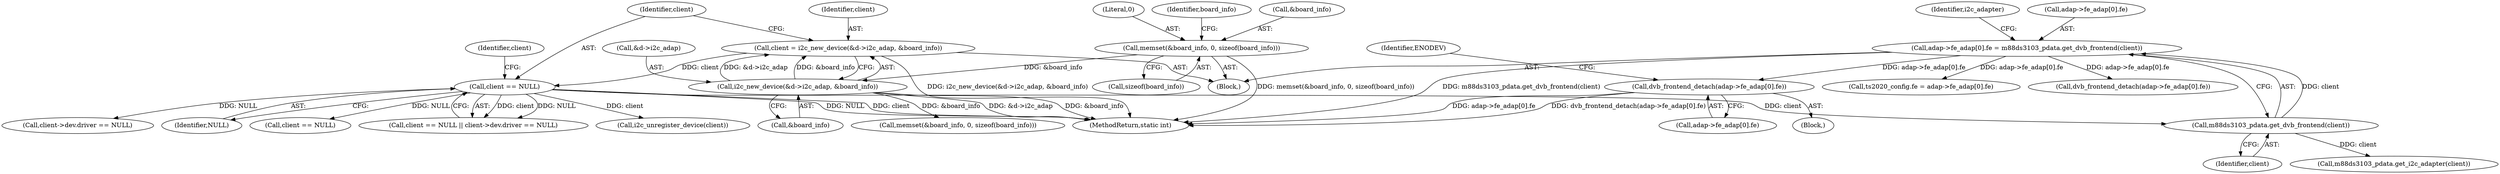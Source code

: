 digraph "0_linux_606142af57dad981b78707234cfbd15f9f7b7125_4@array" {
"1000530" [label="(Call,dvb_frontend_detach(adap->fe_adap[0].fe))"];
"1000432" [label="(Call,adap->fe_adap[0].fe = m88ds3103_pdata.get_dvb_frontend(client))"];
"1000440" [label="(Call,m88ds3103_pdata.get_dvb_frontend(client))"];
"1000403" [label="(Call,client == NULL)"];
"1000392" [label="(Call,client = i2c_new_device(&d->i2c_adap, &board_info))"];
"1000394" [label="(Call,i2c_new_device(&d->i2c_adap, &board_info))"];
"1000367" [label="(Call,memset(&board_info, 0, sizeof(board_info)))"];
"1000371" [label="(Call,sizeof(board_info))"];
"1000399" [label="(Call,&board_info)"];
"1000368" [label="(Call,&board_info)"];
"1000443" [label="(Identifier,i2c_adapter)"];
"1000440" [label="(Call,m88ds3103_pdata.get_dvb_frontend(client))"];
"1000451" [label="(Call,ts2020_config.fe = adap->fe_adap[0].fe)"];
"1000441" [label="(Identifier,client)"];
"1000402" [label="(Call,client == NULL || client->dev.driver == NULL)"];
"1000506" [label="(Call,dvb_frontend_detach(adap->fe_adap[0].fe))"];
"1000527" [label="(Block,)"];
"1000394" [label="(Call,i2c_new_device(&d->i2c_adap, &board_info))"];
"1000367" [label="(Call,memset(&board_info, 0, sizeof(board_info)))"];
"1000395" [label="(Call,&d->i2c_adap)"];
"1000409" [label="(Identifier,client)"];
"1000432" [label="(Call,adap->fe_adap[0].fe = m88ds3103_pdata.get_dvb_frontend(client))"];
"1000433" [label="(Call,adap->fe_adap[0].fe)"];
"1000427" [label="(Call,i2c_unregister_device(client))"];
"1000406" [label="(Call,client->dev.driver == NULL)"];
"1000444" [label="(Call,m88ds3103_pdata.get_i2c_adapter(client))"];
"1000405" [label="(Identifier,NULL)"];
"1000404" [label="(Identifier,client)"];
"1000462" [label="(Call,memset(&board_info, 0, sizeof(board_info)))"];
"1000530" [label="(Call,dvb_frontend_detach(adap->fe_adap[0].fe))"];
"1000392" [label="(Call,client = i2c_new_device(&d->i2c_adap, &board_info))"];
"1000606" [label="(MethodReturn,static int)"];
"1000540" [label="(Identifier,ENODEV)"];
"1000370" [label="(Literal,0)"];
"1000495" [label="(Call,client == NULL)"];
"1000106" [label="(Block,)"];
"1000393" [label="(Identifier,client)"];
"1000375" [label="(Identifier,board_info)"];
"1000403" [label="(Call,client == NULL)"];
"1000531" [label="(Call,adap->fe_adap[0].fe)"];
"1000530" -> "1000527"  [label="AST: "];
"1000530" -> "1000531"  [label="CFG: "];
"1000531" -> "1000530"  [label="AST: "];
"1000540" -> "1000530"  [label="CFG: "];
"1000530" -> "1000606"  [label="DDG: adap->fe_adap[0].fe"];
"1000530" -> "1000606"  [label="DDG: dvb_frontend_detach(adap->fe_adap[0].fe)"];
"1000432" -> "1000530"  [label="DDG: adap->fe_adap[0].fe"];
"1000432" -> "1000106"  [label="AST: "];
"1000432" -> "1000440"  [label="CFG: "];
"1000433" -> "1000432"  [label="AST: "];
"1000440" -> "1000432"  [label="AST: "];
"1000443" -> "1000432"  [label="CFG: "];
"1000432" -> "1000606"  [label="DDG: m88ds3103_pdata.get_dvb_frontend(client)"];
"1000440" -> "1000432"  [label="DDG: client"];
"1000432" -> "1000451"  [label="DDG: adap->fe_adap[0].fe"];
"1000432" -> "1000506"  [label="DDG: adap->fe_adap[0].fe"];
"1000440" -> "1000441"  [label="CFG: "];
"1000441" -> "1000440"  [label="AST: "];
"1000403" -> "1000440"  [label="DDG: client"];
"1000440" -> "1000444"  [label="DDG: client"];
"1000403" -> "1000402"  [label="AST: "];
"1000403" -> "1000405"  [label="CFG: "];
"1000404" -> "1000403"  [label="AST: "];
"1000405" -> "1000403"  [label="AST: "];
"1000409" -> "1000403"  [label="CFG: "];
"1000402" -> "1000403"  [label="CFG: "];
"1000403" -> "1000606"  [label="DDG: NULL"];
"1000403" -> "1000606"  [label="DDG: client"];
"1000403" -> "1000402"  [label="DDG: client"];
"1000403" -> "1000402"  [label="DDG: NULL"];
"1000392" -> "1000403"  [label="DDG: client"];
"1000403" -> "1000406"  [label="DDG: NULL"];
"1000403" -> "1000427"  [label="DDG: client"];
"1000403" -> "1000495"  [label="DDG: NULL"];
"1000392" -> "1000106"  [label="AST: "];
"1000392" -> "1000394"  [label="CFG: "];
"1000393" -> "1000392"  [label="AST: "];
"1000394" -> "1000392"  [label="AST: "];
"1000404" -> "1000392"  [label="CFG: "];
"1000392" -> "1000606"  [label="DDG: i2c_new_device(&d->i2c_adap, &board_info)"];
"1000394" -> "1000392"  [label="DDG: &d->i2c_adap"];
"1000394" -> "1000392"  [label="DDG: &board_info"];
"1000394" -> "1000399"  [label="CFG: "];
"1000395" -> "1000394"  [label="AST: "];
"1000399" -> "1000394"  [label="AST: "];
"1000394" -> "1000606"  [label="DDG: &board_info"];
"1000394" -> "1000606"  [label="DDG: &d->i2c_adap"];
"1000367" -> "1000394"  [label="DDG: &board_info"];
"1000394" -> "1000462"  [label="DDG: &board_info"];
"1000367" -> "1000106"  [label="AST: "];
"1000367" -> "1000371"  [label="CFG: "];
"1000368" -> "1000367"  [label="AST: "];
"1000370" -> "1000367"  [label="AST: "];
"1000371" -> "1000367"  [label="AST: "];
"1000375" -> "1000367"  [label="CFG: "];
"1000367" -> "1000606"  [label="DDG: memset(&board_info, 0, sizeof(board_info))"];
}
